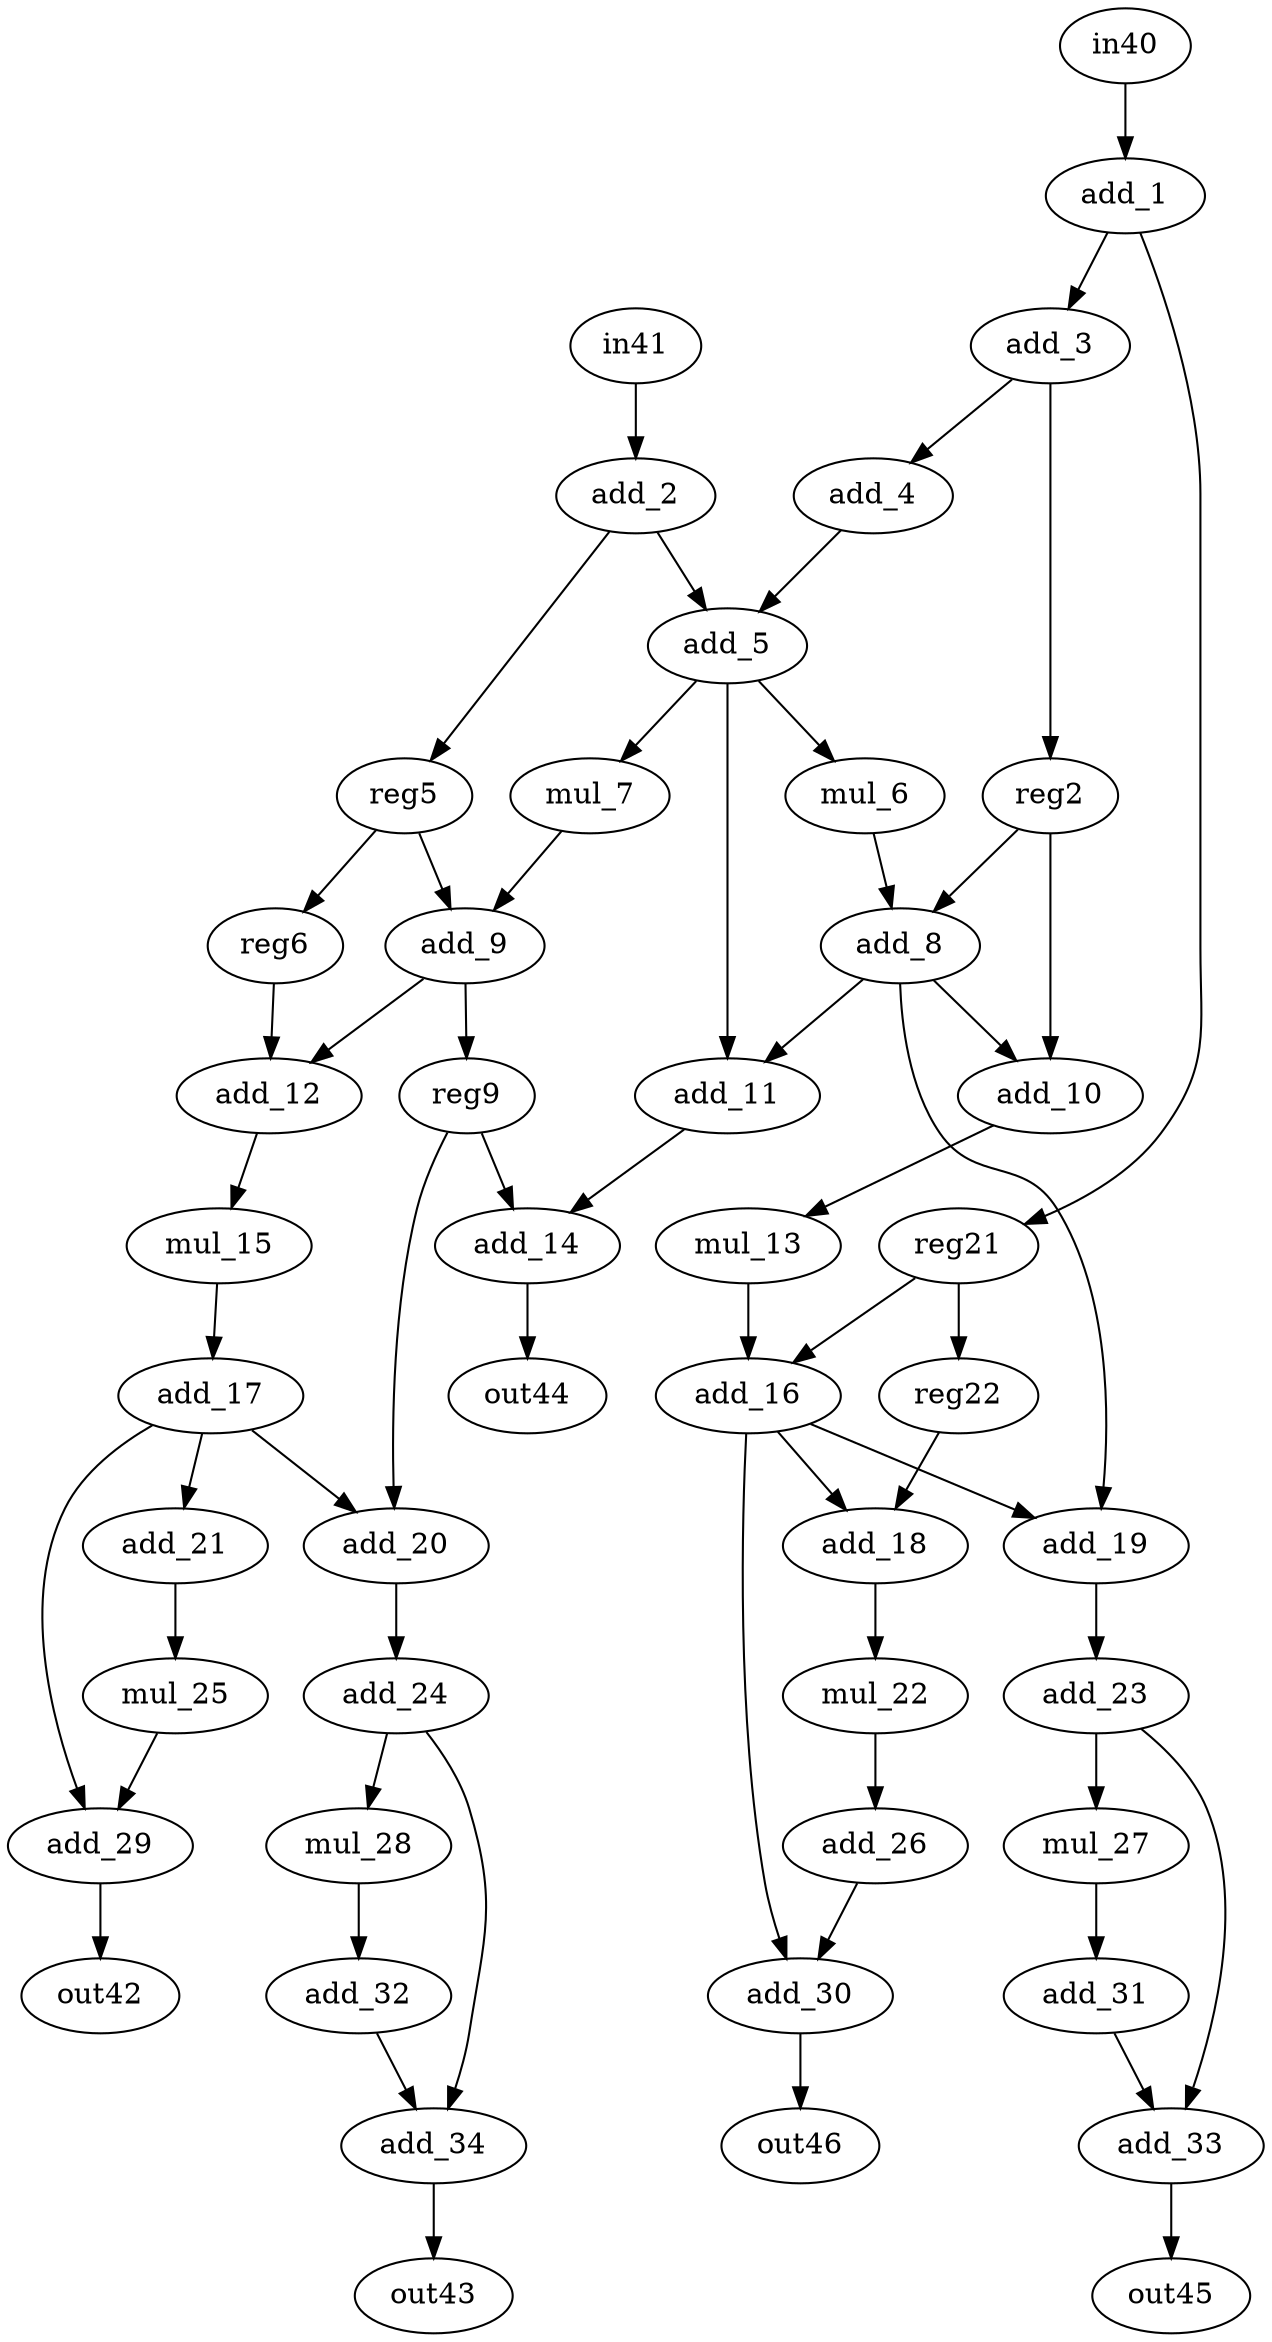 digraph ewf {
    0 [label = add_1 op = addi value = 2 ] ;
    1 [label = add_2 op = addi value = 2 ] ;
    2 [label = add_3 op = addi value = 2 ] ;
    3 [label = add_4 op = addi value = 2 ] ;
    4 [label = add_5 op = add ] ;
    5 [label = mul_6 op = muli value = 2 ] ;
    6 [label = mul_7 op = muli value = 2 ] ;
    7 [label = add_8 op = add ] ;
    8 [label = add_9 op = add ] ;
    9 [label = add_10 op = add ];
    10 [label = add_11 op = add ];
    11 [label = add_12 op = add ];
    12 [label = mul_13 op = muli value = 2 ];
    13 [label = add_14 op = add ] ;
    14 [label = mul_15 op = muli value = 2 ];
    15 [label = add_16 op = add ] ;
    16 [label = add_17 op = addi value = 2 ];
    17 [label = add_18 op = add ] ;
    18 [label = add_19 op = add ] ;
    19 [label = add_20 op = add ] ;
    20 [label = add_21 op = addi value = 2 ];
    21 [label = mul_22 op = muli value = 2 ];
    22 [label = add_23 op = addi value = 2 ];
    23 [label = add_24 op = addi value = 2 ];
    24 [label = mul_25 op = muli value = 2 ];
    25 [label = add_26 op = addi value = 2 ];
    26 [label = mul_27 op = muli value = 2 ];
    27 [label = mul_28 op = muli value = 2 ];
    28 [label = add_29 op = add ] ;
    29 [label = add_30 op = add ] ;
    30 [label = add_31 op = addi value = 2 ];
    31 [label = add_32 op = addi value = 2 ];
    32 [label = add_33 op = add ];
    33 [label = add_34 op = add ];
    34 [label = reg21 op = reg ] ;
    35 [label = reg22 op = reg ] ;
    36 [label = reg5 op = reg ] ;
    37 [label = reg6 op = reg ] ;
    38 [label = reg2 op = reg ] ;
    39 [label = reg9 op = reg ] ;
    40 [label = in40 op = in ] ;
    41 [label = in41 op = in ] ;
    42 [label = out42 op = out ] ;
    43 [label = out43 op = out ] ;
    44 [label = out44 op = out ] ;
    45 [label = out45 op = out ] ;
    46 [label = out46 op = out ] ;
    
    28 -> 42 [port = 0  w = 0 ] ;
    33 -> 43 [port = 0  w = 0 ] ;
    13 -> 44 [port = 0  w = 0 ] ;
    32 -> 45 [port = 0  w = 0 ] ;
    29 -> 46 [port = 0  w = 0 ] ;
    40 -> 0 [port = 0  w = 0 ] ;
    41 -> 1 [port = 0  w = 0 ] ;
    0 -> 2 [port = 0  w = 0 ] ;
    2 -> 3 [port = 0  w = 0 ] ;
    1 -> 4 [port = 0  w = 0 ] ;
    3 -> 4 [port = 1  w = 0 ] ;
    4 -> 5 [port = 0  w = 0 ] ;
    4 -> 6 [port = 0  w = 0 ] ;
    38 -> 7 [port = 0  w = 0 ] ;
    5 -> 7 [port = 1  w = 0 ] ;
    36 -> 8 [port = 0  w = 0 ] ;
    6 -> 8 [port = 1  w = 0 ] ;
    38 -> 9 [port = 0  w = 0 ] ;
    7 -> 9 [port = 1  w = 0 ] ;
    4 -> 10 [port = 0  w = 0 ];
    7 -> 10 [port = 1  w = 0 ];
    37 -> 11 [port = 0  w = 0 ] ;
    8 -> 11 [port = 1  w = 0 ] ;
    9 -> 12 [port = 0  w = 0 ] ;
    39 -> 13 [port = 0  w = 0 ] ;
    10 -> 13 [port = 1  w = 0 ] ;
    11 -> 14 [port = 0  w = 0 ] ;
    34 -> 15 [port = 0  w = 0 ] ;
    12 -> 15 [port = 1  w = 0 ] ;
    14 -> 16 [port = 0  w = 0 ] ;
    35 -> 17 [port = 0  w = 0 ] ;
    15 -> 17 [port = 1  w = 0 ] ;
    7 -> 18 [port = 0  w = 0 ] ;
    15 -> 18 [port = 1  w = 0 ] ;
    39 -> 19 [port = 0  w = 0 ] ;
    16 -> 19 [port = 1  w = 0 ] ;
    16 -> 20 [port = 0  w = 0 ] ;
    17 -> 21 [port = 0  w = 0 ] ;
    18 -> 22 [port = 0  w = 0 ] ;
    19 -> 23 [port = 0  w = 0 ] ;
    20 -> 24 [port = 0  w = 0 ] ;
    21 -> 25 [port = 0  w = 0 ] ;
    22 -> 26 [port = 0  w = 0 ] ;
    23 -> 27 [port = 0  w = 0 ] ;
    16 -> 28 [port = 0  w = 0 ] ;
    24 -> 28 [port = 1  w = 0 ] ;
    15 -> 29 [port = 0  w = 0 ] ;
    25 -> 29 [port = 1  w = 0 ] ;
    26 -> 30 [port = 0  w = 0 ] ;
    27 -> 31 [port = 0  w = 0 ] ;
    22 -> 32 [port = 0  w = 0 ] ;
    30 -> 32 [port = 1  w = 0 ] ;
    23 -> 33 [port = 0  w = 0 ] ;
    31 -> 33 [port = 1  w = 0 ] ;
    0 -> 34 [port = 0  w = 0 ] ;
    34 -> 35 [port = 0  w = 0 ] ;
    1 -> 36 [port = 0  w = 0 ] ;
    36 -> 37 [port = 0  w = 0 ] ;
    2 -> 38 [port = 0  w = 0 ] ;
    8 -> 39 [port = 0  w = 0 ] ;
}
